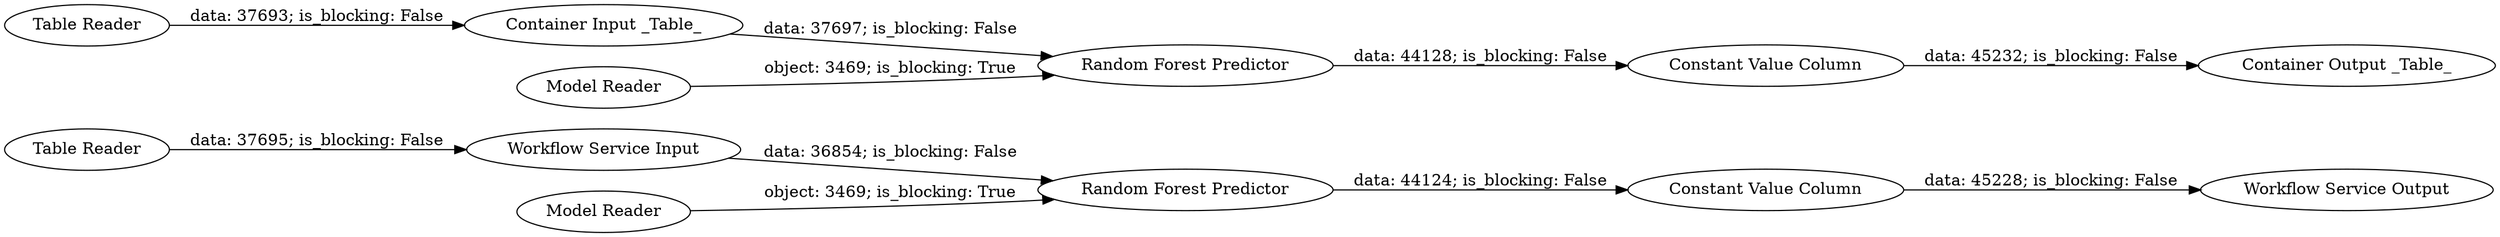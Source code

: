 digraph {
	"3392619132903361877_197" [label="Workflow Service Output"]
	"3392619132903361877_196" [label="Workflow Service Input"]
	"3392619132903361877_192" [label="Model Reader"]
	"3392619132903361877_190" [label="Table Reader"]
	"3392619132903361877_174" [label="Container Input _Table_"]
	"3392619132903361877_198" [label="Constant Value Column"]
	"3392619132903361877_188" [label="Container Output _Table_"]
	"3392619132903361877_189" [label="Model Reader"]
	"3392619132903361877_194" [label="Random Forest Predictor"]
	"3392619132903361877_168" [label="Random Forest Predictor"]
	"3392619132903361877_199" [label="Constant Value Column"]
	"3392619132903361877_191" [label="Table Reader"]
	"3392619132903361877_194" -> "3392619132903361877_198" [label="data: 44124; is_blocking: False"]
	"3392619132903361877_191" -> "3392619132903361877_196" [label="data: 37695; is_blocking: False"]
	"3392619132903361877_198" -> "3392619132903361877_197" [label="data: 45228; is_blocking: False"]
	"3392619132903361877_168" -> "3392619132903361877_199" [label="data: 44128; is_blocking: False"]
	"3392619132903361877_189" -> "3392619132903361877_168" [label="object: 3469; is_blocking: True"]
	"3392619132903361877_174" -> "3392619132903361877_168" [label="data: 37697; is_blocking: False"]
	"3392619132903361877_190" -> "3392619132903361877_174" [label="data: 37693; is_blocking: False"]
	"3392619132903361877_192" -> "3392619132903361877_194" [label="object: 3469; is_blocking: True"]
	"3392619132903361877_199" -> "3392619132903361877_188" [label="data: 45232; is_blocking: False"]
	"3392619132903361877_196" -> "3392619132903361877_194" [label="data: 36854; is_blocking: False"]
	rankdir=LR
}
